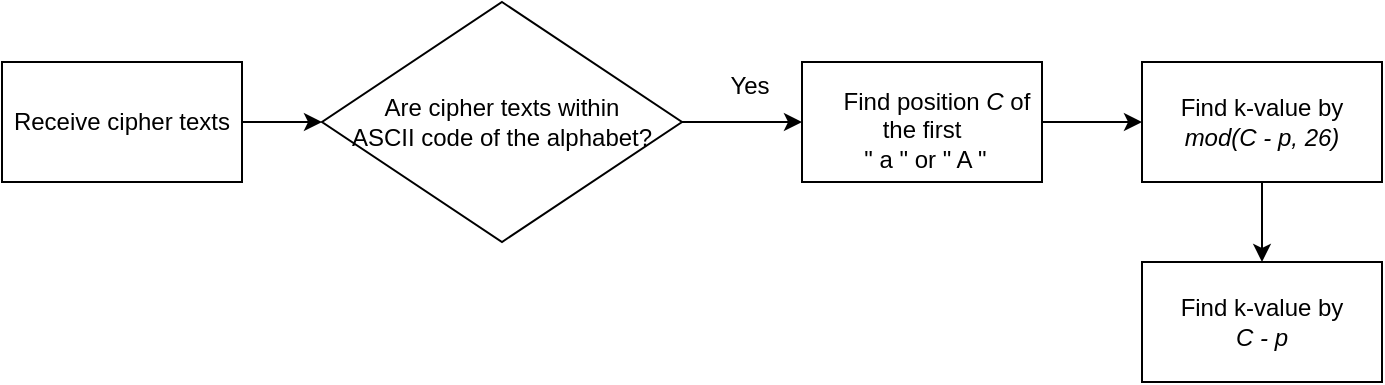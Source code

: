 <mxfile version="22.0.8" type="github">
  <diagram name="第 1 页" id="bhwV63MEfIiIhs41juwV">
    <mxGraphModel dx="491" dy="709" grid="1" gridSize="10" guides="1" tooltips="1" connect="1" arrows="1" fold="1" page="1" pageScale="1" pageWidth="827" pageHeight="1169" math="0" shadow="0">
      <root>
        <mxCell id="0" />
        <mxCell id="1" parent="0" />
        <mxCell id="ZTp84Jv6KxPLYjLbSIG_-4" value="" style="edgeStyle=orthogonalEdgeStyle;rounded=0;orthogonalLoop=1;jettySize=auto;html=1;" edge="1" parent="1" source="ZTp84Jv6KxPLYjLbSIG_-1" target="ZTp84Jv6KxPLYjLbSIG_-3">
          <mxGeometry relative="1" as="geometry" />
        </mxCell>
        <mxCell id="ZTp84Jv6KxPLYjLbSIG_-1" value="&lt;img src=&quot;file:///C:/Users/ASUS/AppData/Local/Temp/msohtmlclip1/01/clip_image002.png&quot; height=&quot;19&quot; width=&quot;15&quot;&gt;Find position &lt;i&gt;C&lt;/i&gt;&amp;nbsp;of the first&lt;br&gt;&amp;nbsp;&quot; a &quot; or &quot; A &quot;" style="rounded=0;whiteSpace=wrap;html=1;" vertex="1" parent="1">
          <mxGeometry x="440" y="180" width="120" height="60" as="geometry" />
        </mxCell>
        <mxCell id="ZTp84Jv6KxPLYjLbSIG_-12" value="" style="edgeStyle=orthogonalEdgeStyle;rounded=0;orthogonalLoop=1;jettySize=auto;html=1;" edge="1" parent="1" source="ZTp84Jv6KxPLYjLbSIG_-3" target="ZTp84Jv6KxPLYjLbSIG_-11">
          <mxGeometry relative="1" as="geometry" />
        </mxCell>
        <mxCell id="ZTp84Jv6KxPLYjLbSIG_-3" value="Find k-value by&lt;br&gt;&lt;i&gt;mod(C - p, 26)&lt;/i&gt;" style="rounded=0;whiteSpace=wrap;html=1;" vertex="1" parent="1">
          <mxGeometry x="610" y="180" width="120" height="60" as="geometry" />
        </mxCell>
        <mxCell id="ZTp84Jv6KxPLYjLbSIG_-7" value="" style="edgeStyle=orthogonalEdgeStyle;rounded=0;orthogonalLoop=1;jettySize=auto;html=1;" edge="1" parent="1" source="ZTp84Jv6KxPLYjLbSIG_-6">
          <mxGeometry relative="1" as="geometry">
            <mxPoint x="200" y="210" as="targetPoint" />
          </mxGeometry>
        </mxCell>
        <mxCell id="ZTp84Jv6KxPLYjLbSIG_-6" value="Receive cipher texts" style="rounded=0;whiteSpace=wrap;html=1;" vertex="1" parent="1">
          <mxGeometry x="40" y="180" width="120" height="60" as="geometry" />
        </mxCell>
        <mxCell id="ZTp84Jv6KxPLYjLbSIG_-9" value="" style="edgeStyle=orthogonalEdgeStyle;rounded=0;orthogonalLoop=1;jettySize=auto;html=1;" edge="1" parent="1" source="ZTp84Jv6KxPLYjLbSIG_-8" target="ZTp84Jv6KxPLYjLbSIG_-1">
          <mxGeometry relative="1" as="geometry" />
        </mxCell>
        <mxCell id="ZTp84Jv6KxPLYjLbSIG_-8" value="Are cipher texts within &lt;br&gt;ASCII code of the alphabet?" style="rhombus;whiteSpace=wrap;html=1;" vertex="1" parent="1">
          <mxGeometry x="200" y="150" width="180" height="120" as="geometry" />
        </mxCell>
        <mxCell id="ZTp84Jv6KxPLYjLbSIG_-10" value="Yes" style="rounded=0;whiteSpace=wrap;html=1;opacity=0;" vertex="1" parent="1">
          <mxGeometry x="354" y="162" width="120" height="60" as="geometry" />
        </mxCell>
        <mxCell id="ZTp84Jv6KxPLYjLbSIG_-11" value="Find k-value by&lt;br&gt;&lt;i&gt;C - p&lt;/i&gt;" style="rounded=0;whiteSpace=wrap;html=1;" vertex="1" parent="1">
          <mxGeometry x="610" y="280" width="120" height="60" as="geometry" />
        </mxCell>
      </root>
    </mxGraphModel>
  </diagram>
</mxfile>
